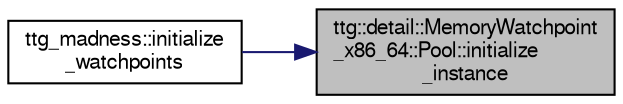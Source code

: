 digraph "ttg::detail::MemoryWatchpoint_x86_64::Pool::initialize_instance"
{
 // LATEX_PDF_SIZE
  edge [fontname="FreeSans",fontsize="10",labelfontname="FreeSans",labelfontsize="10"];
  node [fontname="FreeSans",fontsize="10",shape=record];
  rankdir="RL";
  Node1 [label="ttg::detail::MemoryWatchpoint\l_x86_64::Pool::initialize\l_instance",height=0.2,width=0.4,color="black", fillcolor="grey75", style="filled", fontcolor="black",tooltip=" "];
  Node1 -> Node2 [dir="back",color="midnightblue",fontsize="10",style="solid",fontname="FreeSans"];
  Node2 [label="ttg_madness::initialize\l_watchpoints",height=0.2,width=0.4,color="black", fillcolor="white", style="filled",URL="$namespacettg__madness.html#a1d0750abcb4d3cb112ff1755f38798f1",tooltip="must be called from main thread before setting watchpoints"];
}
